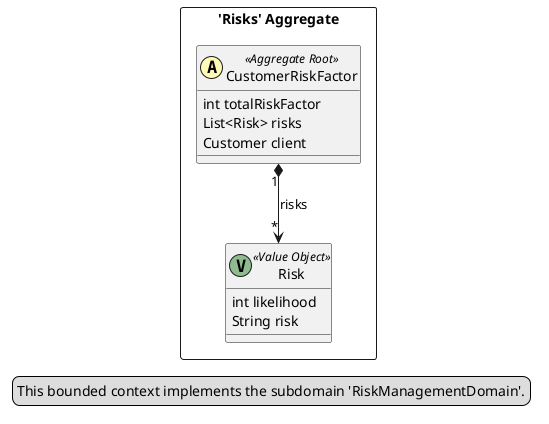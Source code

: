 @startuml

skinparam componentStyle uml2

package "'Risks' Aggregate" <<Rectangle>> {
	class CustomerRiskFactor <<(A,#fffab8) Aggregate Root>> {
		int totalRiskFactor
		List<Risk> risks
		Customer client
	}
	class Risk <<(V,DarkSeaGreen) Value Object>> {
		int likelihood
		String risk
	}
}
CustomerRiskFactor "1" *--> "*" Risk : risks
legend left
  This bounded context implements the subdomain 'RiskManagementDomain'.
end legend


@enduml
